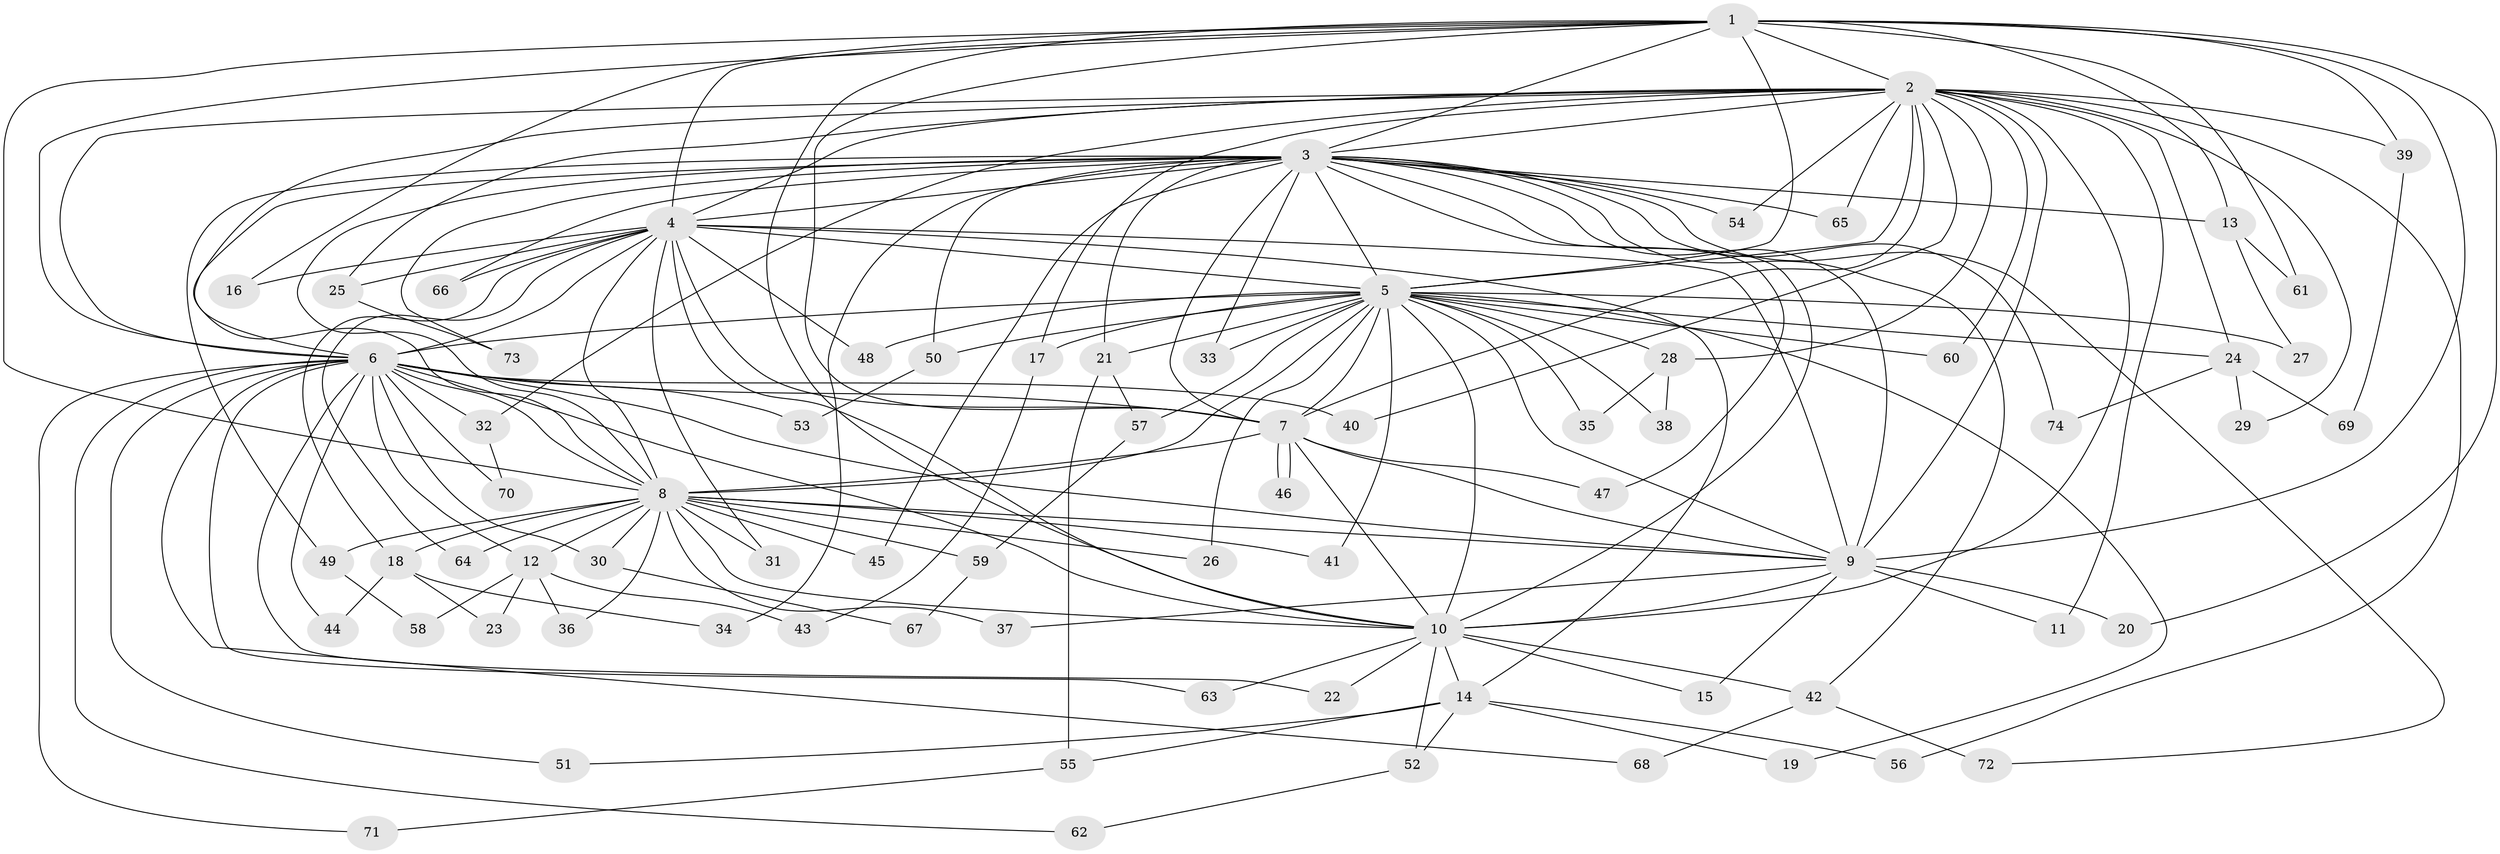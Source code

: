 // Generated by graph-tools (version 1.1) at 2025/43/03/09/25 04:43:04]
// undirected, 74 vertices, 173 edges
graph export_dot {
graph [start="1"]
  node [color=gray90,style=filled];
  1;
  2;
  3;
  4;
  5;
  6;
  7;
  8;
  9;
  10;
  11;
  12;
  13;
  14;
  15;
  16;
  17;
  18;
  19;
  20;
  21;
  22;
  23;
  24;
  25;
  26;
  27;
  28;
  29;
  30;
  31;
  32;
  33;
  34;
  35;
  36;
  37;
  38;
  39;
  40;
  41;
  42;
  43;
  44;
  45;
  46;
  47;
  48;
  49;
  50;
  51;
  52;
  53;
  54;
  55;
  56;
  57;
  58;
  59;
  60;
  61;
  62;
  63;
  64;
  65;
  66;
  67;
  68;
  69;
  70;
  71;
  72;
  73;
  74;
  1 -- 2;
  1 -- 3;
  1 -- 4;
  1 -- 5;
  1 -- 6;
  1 -- 7;
  1 -- 8;
  1 -- 9;
  1 -- 10;
  1 -- 13;
  1 -- 16;
  1 -- 20;
  1 -- 39;
  1 -- 61;
  2 -- 3;
  2 -- 4;
  2 -- 5;
  2 -- 6;
  2 -- 7;
  2 -- 8;
  2 -- 9;
  2 -- 10;
  2 -- 11;
  2 -- 17;
  2 -- 24;
  2 -- 25;
  2 -- 28;
  2 -- 29;
  2 -- 32;
  2 -- 39;
  2 -- 40;
  2 -- 54;
  2 -- 56;
  2 -- 60;
  2 -- 65;
  3 -- 4;
  3 -- 5;
  3 -- 6;
  3 -- 7;
  3 -- 8;
  3 -- 9;
  3 -- 10;
  3 -- 13;
  3 -- 21;
  3 -- 33;
  3 -- 34;
  3 -- 42;
  3 -- 45;
  3 -- 47;
  3 -- 49;
  3 -- 50;
  3 -- 54;
  3 -- 65;
  3 -- 66;
  3 -- 72;
  3 -- 73;
  3 -- 74;
  4 -- 5;
  4 -- 6;
  4 -- 7;
  4 -- 8;
  4 -- 9;
  4 -- 10;
  4 -- 14;
  4 -- 16;
  4 -- 18;
  4 -- 25;
  4 -- 31;
  4 -- 48;
  4 -- 64;
  4 -- 66;
  5 -- 6;
  5 -- 7;
  5 -- 8;
  5 -- 9;
  5 -- 10;
  5 -- 17;
  5 -- 19;
  5 -- 21;
  5 -- 24;
  5 -- 26;
  5 -- 27;
  5 -- 28;
  5 -- 33;
  5 -- 35;
  5 -- 38;
  5 -- 41;
  5 -- 48;
  5 -- 50;
  5 -- 57;
  5 -- 60;
  6 -- 7;
  6 -- 8;
  6 -- 9;
  6 -- 10;
  6 -- 12;
  6 -- 22;
  6 -- 30;
  6 -- 32;
  6 -- 40;
  6 -- 44;
  6 -- 51;
  6 -- 53;
  6 -- 62;
  6 -- 63;
  6 -- 68;
  6 -- 70;
  6 -- 71;
  7 -- 8;
  7 -- 9;
  7 -- 10;
  7 -- 46;
  7 -- 46;
  7 -- 47;
  8 -- 9;
  8 -- 10;
  8 -- 12;
  8 -- 18;
  8 -- 26;
  8 -- 30;
  8 -- 31;
  8 -- 36;
  8 -- 37;
  8 -- 41;
  8 -- 45;
  8 -- 49;
  8 -- 59;
  8 -- 64;
  9 -- 10;
  9 -- 11;
  9 -- 15;
  9 -- 20;
  9 -- 37;
  10 -- 14;
  10 -- 15;
  10 -- 22;
  10 -- 42;
  10 -- 52;
  10 -- 63;
  12 -- 23;
  12 -- 36;
  12 -- 43;
  12 -- 58;
  13 -- 27;
  13 -- 61;
  14 -- 19;
  14 -- 51;
  14 -- 52;
  14 -- 55;
  14 -- 56;
  17 -- 43;
  18 -- 23;
  18 -- 34;
  18 -- 44;
  21 -- 55;
  21 -- 57;
  24 -- 29;
  24 -- 69;
  24 -- 74;
  25 -- 73;
  28 -- 35;
  28 -- 38;
  30 -- 67;
  32 -- 70;
  39 -- 69;
  42 -- 68;
  42 -- 72;
  49 -- 58;
  50 -- 53;
  52 -- 62;
  55 -- 71;
  57 -- 59;
  59 -- 67;
}
